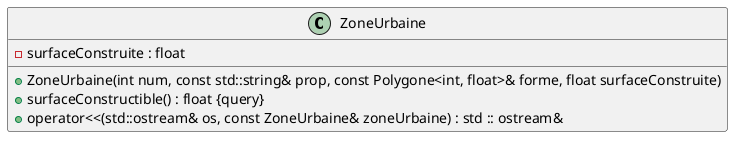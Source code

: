 @startuml





/' Objects '/

class ZoneUrbaine {
	+ZoneUrbaine(int num, const std::string& prop, const Polygone<int, float>& forme, float surfaceConstruite)
	+surfaceConstructible() : float {query}
	-surfaceConstruite : float
	+operator<<(std::ostream& os, const ZoneUrbaine& zoneUrbaine) : std :: ostream&
}





/' Inheritance relationships '/




/' Aggregation relationships '/





/' Nested objects '/



@enduml
